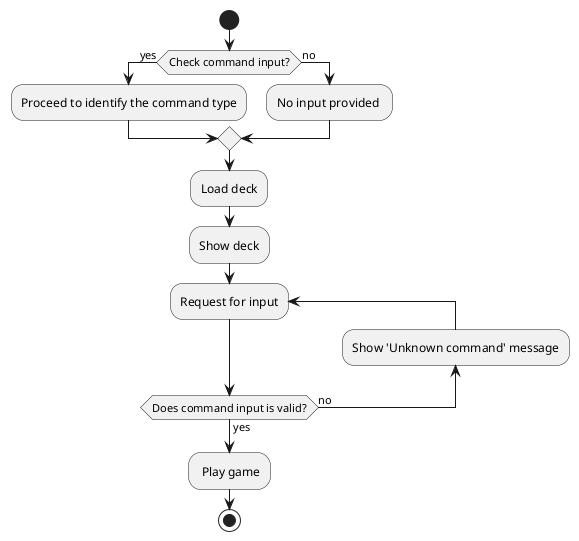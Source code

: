 @startuml

start

if (Check command input?) then (yes)
  :Proceed to identify the command type;

else (no)
  :No input provided ;
endif

:Load deck;
:Show deck;

repeat :Request for input;

backward:Show 'Unknown command' message;
repeat while (Does command input is valid?) is (no) not (yes)
  : Play game;

stop

@enduml